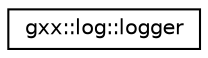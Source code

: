 digraph "Graphical Class Hierarchy"
{
  edge [fontname="Helvetica",fontsize="10",labelfontname="Helvetica",labelfontsize="10"];
  node [fontname="Helvetica",fontsize="10",shape=record];
  rankdir="LR";
  Node1 [label="gxx::log::logger",height=0.2,width=0.4,color="black", fillcolor="white", style="filled",URL="$classgxx_1_1log_1_1logger.html"];
}
